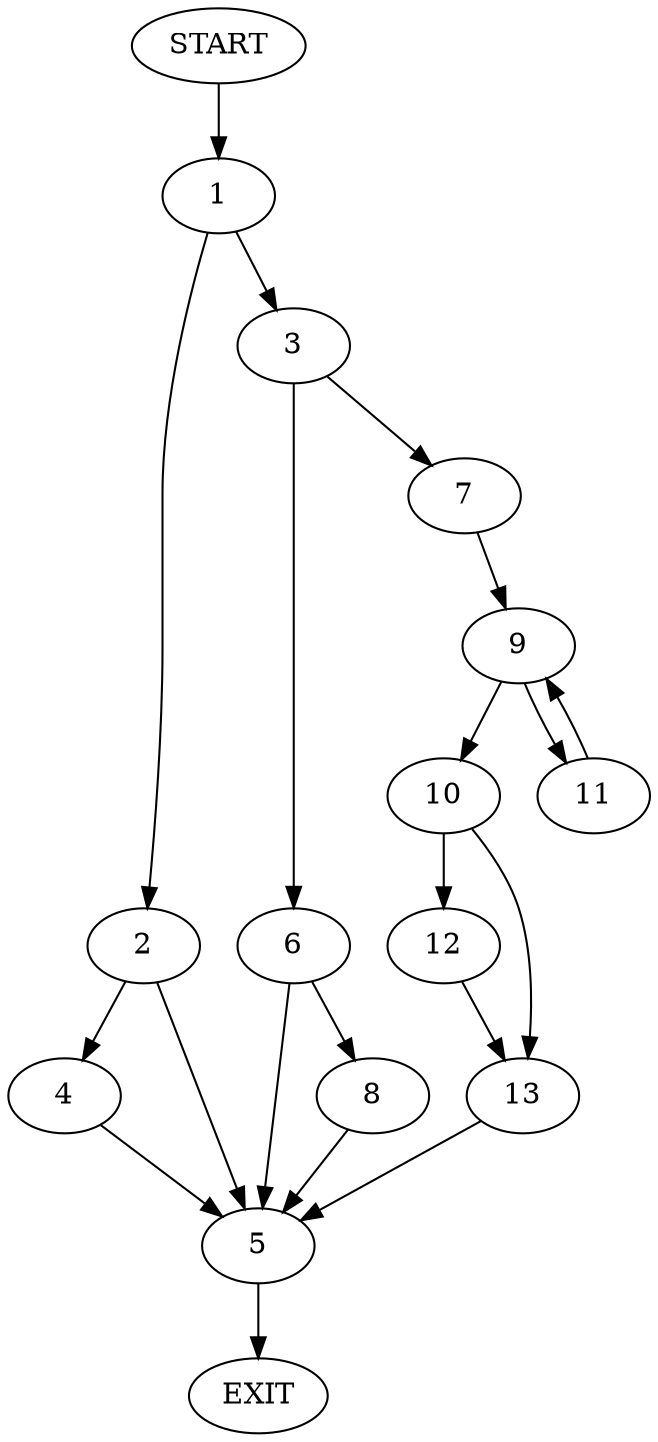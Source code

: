 digraph {
0 [label="START"]
14 [label="EXIT"]
0 -> 1
1 -> 2
1 -> 3
2 -> 4
2 -> 5
3 -> 6
3 -> 7
4 -> 5
5 -> 14
6 -> 5
6 -> 8
7 -> 9
8 -> 5
9 -> 10
9 -> 11
11 -> 9
10 -> 12
10 -> 13
12 -> 13
13 -> 5
}
